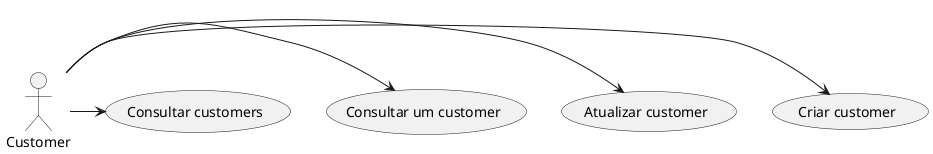 @startuml

:Customer: -> (Criar customer)
:Customer: -> (Atualizar customer)
:Customer: -> (Consultar um customer)
:Customer: -> (Consultar customers)

@enduml